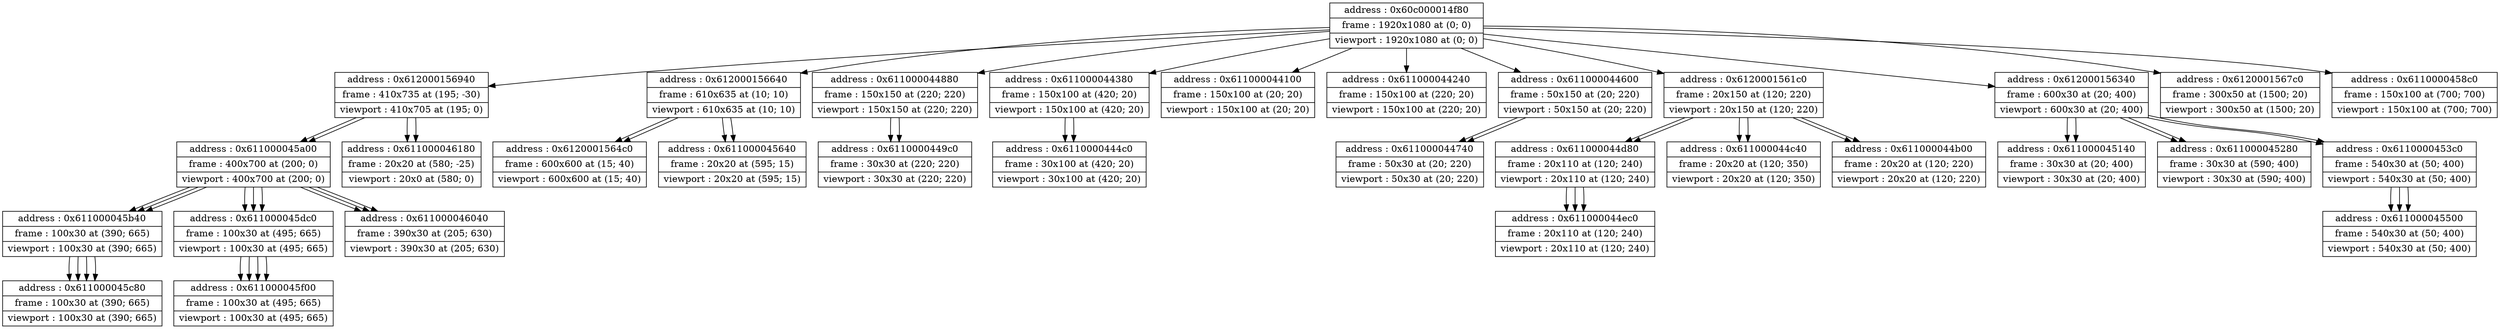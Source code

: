 digraph {
	node [shape=record]
	node0x612000156940 [label = "{address : 0x612000156940 |frame : 410x735 at (195; -30) |viewport : 410x705 at (195; 0)}"];

	 node0x612000156940 -> node0x611000045a00 [color=black];
	node0x611000045a00 [label = "{address : 0x611000045a00 |frame : 400x700 at (200; 0) |viewport : 400x700 at (200; 0)}"];

	 node0x611000045a00 -> node0x611000045b40 [color=black];
	node0x611000045b40 [label = "{address : 0x611000045b40 |frame : 100x30 at (390; 665) |viewport : 100x30 at (390; 665)}"];

	 node0x611000045b40 -> node0x611000045c80 [color=black];
	node0x611000045c80 [label = "{address : 0x611000045c80 |frame : 100x30 at (390; 665) |viewport : 100x30 at (390; 665)}"];

	 node0x611000045a00 -> node0x611000045dc0 [color=black];
	node0x611000045dc0 [label = "{address : 0x611000045dc0 |frame : 100x30 at (495; 665) |viewport : 100x30 at (495; 665)}"];

	 node0x611000045dc0 -> node0x611000045f00 [color=black];
	node0x611000045f00 [label = "{address : 0x611000045f00 |frame : 100x30 at (495; 665) |viewport : 100x30 at (495; 665)}"];

	 node0x611000045a00 -> node0x611000046040 [color=black];
	node0x611000046040 [label = "{address : 0x611000046040 |frame : 390x30 at (205; 630) |viewport : 390x30 at (205; 630)}"];

	 node0x612000156940 -> node0x611000046180 [color=black];
	node0x611000046180 [label = "{address : 0x611000046180 |frame : 20x20 at (580; -25) |viewport : 20x0 at (580; 0)}"];

	node0x611000046180 [label = "{address : 0x611000046180 |frame : 20x20 at (580; -25) |viewport : 20x0 at (580; 0)}"];

	node0x611000045a00 [label = "{address : 0x611000045a00 |frame : 400x700 at (200; 0) |viewport : 400x700 at (200; 0)}"];

	 node0x611000045a00 -> node0x611000045b40 [color=black];
	node0x611000045b40 [label = "{address : 0x611000045b40 |frame : 100x30 at (390; 665) |viewport : 100x30 at (390; 665)}"];

	 node0x611000045b40 -> node0x611000045c80 [color=black];
	node0x611000045c80 [label = "{address : 0x611000045c80 |frame : 100x30 at (390; 665) |viewport : 100x30 at (390; 665)}"];

	 node0x611000045a00 -> node0x611000045dc0 [color=black];
	node0x611000045dc0 [label = "{address : 0x611000045dc0 |frame : 100x30 at (495; 665) |viewport : 100x30 at (495; 665)}"];

	 node0x611000045dc0 -> node0x611000045f00 [color=black];
	node0x611000045f00 [label = "{address : 0x611000045f00 |frame : 100x30 at (495; 665) |viewport : 100x30 at (495; 665)}"];

	 node0x611000045a00 -> node0x611000046040 [color=black];
	node0x611000046040 [label = "{address : 0x611000046040 |frame : 390x30 at (205; 630) |viewport : 390x30 at (205; 630)}"];

	node0x611000044d80 [label = "{address : 0x611000044d80 |frame : 20x110 at (120; 240) |viewport : 20x110 at (120; 240)}"];

	 node0x611000044d80 -> node0x611000044ec0 [color=black];
	node0x611000044ec0 [label = "{address : 0x611000044ec0 |frame : 20x110 at (120; 240) |viewport : 20x110 at (120; 240)}"];

	node0x611000044ec0 [label = "{address : 0x611000044ec0 |frame : 20x110 at (120; 240) |viewport : 20x110 at (120; 240)}"];

	node0x611000044c40 [label = "{address : 0x611000044c40 |frame : 20x20 at (120; 350) |viewport : 20x20 at (120; 350)}"];

	node0x612000156640 [label = "{address : 0x612000156640 |frame : 610x635 at (10; 10) |viewport : 610x635 at (10; 10)}"];

	 node0x612000156640 -> node0x6120001564c0 [color=black];
	node0x6120001564c0 [label = "{address : 0x6120001564c0 |frame : 600x600 at (15; 40) |viewport : 600x600 at (15; 40)}"];

	 node0x612000156640 -> node0x611000045640 [color=black];
	node0x611000045640 [label = "{address : 0x611000045640 |frame : 20x20 at (595; 15) |viewport : 20x20 at (595; 15)}"];

	node0x611000044b00 [label = "{address : 0x611000044b00 |frame : 20x20 at (120; 220) |viewport : 20x20 at (120; 220)}"];

	node0x611000044880 [label = "{address : 0x611000044880 |frame : 150x150 at (220; 220) |viewport : 150x150 at (220; 220)}"];

	 node0x611000044880 -> node0x6110000449c0 [color=black];
	node0x6110000449c0 [label = "{address : 0x6110000449c0 |frame : 30x30 at (220; 220) |viewport : 30x30 at (220; 220)}"];

	node0x6110000449c0 [label = "{address : 0x6110000449c0 |frame : 30x30 at (220; 220) |viewport : 30x30 at (220; 220)}"];

	node0x611000044740 [label = "{address : 0x611000044740 |frame : 50x30 at (20; 220) |viewport : 50x30 at (20; 220)}"];

	node0x611000044380 [label = "{address : 0x611000044380 |frame : 150x100 at (420; 20) |viewport : 150x100 at (420; 20)}"];

	 node0x611000044380 -> node0x6110000444c0 [color=black];
	node0x6110000444c0 [label = "{address : 0x6110000444c0 |frame : 30x100 at (420; 20) |viewport : 30x100 at (420; 20)}"];

	node0x6110000444c0 [label = "{address : 0x6110000444c0 |frame : 30x100 at (420; 20) |viewport : 30x100 at (420; 20)}"];

	node0x60c000014f80 [label = "{address : 0x60c000014f80 |frame : 1920x1080 at (0; 0) |viewport : 1920x1080 at (0; 0)}"];

	 node0x60c000014f80 -> node0x611000044100 [color=black];
	node0x611000044100 [label = "{address : 0x611000044100 |frame : 150x100 at (20; 20) |viewport : 150x100 at (20; 20)}"];

	 node0x60c000014f80 -> node0x611000044240 [color=black];
	node0x611000044240 [label = "{address : 0x611000044240 |frame : 150x100 at (220; 20) |viewport : 150x100 at (220; 20)}"];

	 node0x60c000014f80 -> node0x611000044380 [color=black];
	node0x611000044380 [label = "{address : 0x611000044380 |frame : 150x100 at (420; 20) |viewport : 150x100 at (420; 20)}"];

	 node0x611000044380 -> node0x6110000444c0 [color=black];
	node0x6110000444c0 [label = "{address : 0x6110000444c0 |frame : 30x100 at (420; 20) |viewport : 30x100 at (420; 20)}"];

	 node0x60c000014f80 -> node0x611000044600 [color=black];
	node0x611000044600 [label = "{address : 0x611000044600 |frame : 50x150 at (20; 220) |viewport : 50x150 at (20; 220)}"];

	 node0x611000044600 -> node0x611000044740 [color=black];
	node0x611000044740 [label = "{address : 0x611000044740 |frame : 50x30 at (20; 220) |viewport : 50x30 at (20; 220)}"];

	 node0x60c000014f80 -> node0x611000044880 [color=black];
	node0x611000044880 [label = "{address : 0x611000044880 |frame : 150x150 at (220; 220) |viewport : 150x150 at (220; 220)}"];

	 node0x611000044880 -> node0x6110000449c0 [color=black];
	node0x6110000449c0 [label = "{address : 0x6110000449c0 |frame : 30x30 at (220; 220) |viewport : 30x30 at (220; 220)}"];

	 node0x60c000014f80 -> node0x6120001561c0 [color=black];
	node0x6120001561c0 [label = "{address : 0x6120001561c0 |frame : 20x150 at (120; 220) |viewport : 20x150 at (120; 220)}"];

	 node0x6120001561c0 -> node0x611000044b00 [color=black];
	node0x611000044b00 [label = "{address : 0x611000044b00 |frame : 20x20 at (120; 220) |viewport : 20x20 at (120; 220)}"];

	 node0x6120001561c0 -> node0x611000044c40 [color=black];
	node0x611000044c40 [label = "{address : 0x611000044c40 |frame : 20x20 at (120; 350) |viewport : 20x20 at (120; 350)}"];

	 node0x6120001561c0 -> node0x611000044d80 [color=black];
	node0x611000044d80 [label = "{address : 0x611000044d80 |frame : 20x110 at (120; 240) |viewport : 20x110 at (120; 240)}"];

	 node0x611000044d80 -> node0x611000044ec0 [color=black];
	node0x611000044ec0 [label = "{address : 0x611000044ec0 |frame : 20x110 at (120; 240) |viewport : 20x110 at (120; 240)}"];

	 node0x60c000014f80 -> node0x612000156340 [color=black];
	node0x612000156340 [label = "{address : 0x612000156340 |frame : 600x30 at (20; 400) |viewport : 600x30 at (20; 400)}"];

	 node0x612000156340 -> node0x611000045140 [color=black];
	node0x611000045140 [label = "{address : 0x611000045140 |frame : 30x30 at (20; 400) |viewport : 30x30 at (20; 400)}"];

	 node0x612000156340 -> node0x611000045280 [color=black];
	node0x611000045280 [label = "{address : 0x611000045280 |frame : 30x30 at (590; 400) |viewport : 30x30 at (590; 400)}"];

	 node0x612000156340 -> node0x6110000453c0 [color=black];
	node0x6110000453c0 [label = "{address : 0x6110000453c0 |frame : 540x30 at (50; 400) |viewport : 540x30 at (50; 400)}"];

	 node0x6110000453c0 -> node0x611000045500 [color=black];
	node0x611000045500 [label = "{address : 0x611000045500 |frame : 540x30 at (50; 400) |viewport : 540x30 at (50; 400)}"];

	 node0x60c000014f80 -> node0x612000156640 [color=black];
	node0x612000156640 [label = "{address : 0x612000156640 |frame : 610x635 at (10; 10) |viewport : 610x635 at (10; 10)}"];

	 node0x612000156640 -> node0x6120001564c0 [color=black];
	node0x6120001564c0 [label = "{address : 0x6120001564c0 |frame : 600x600 at (15; 40) |viewport : 600x600 at (15; 40)}"];

	 node0x612000156640 -> node0x611000045640 [color=black];
	node0x611000045640 [label = "{address : 0x611000045640 |frame : 20x20 at (595; 15) |viewport : 20x20 at (595; 15)}"];

	 node0x60c000014f80 -> node0x6120001567c0 [color=black];
	node0x6120001567c0 [label = "{address : 0x6120001567c0 |frame : 300x50 at (1500; 20) |viewport : 300x50 at (1500; 20)}"];

	 node0x60c000014f80 -> node0x6110000458c0 [color=black];
	node0x6110000458c0 [label = "{address : 0x6110000458c0 |frame : 150x100 at (700; 700) |viewport : 150x100 at (700; 700)}"];

	 node0x60c000014f80 -> node0x612000156940 [color=black];
	node0x612000156940 [label = "{address : 0x612000156940 |frame : 410x735 at (195; -30) |viewport : 410x705 at (195; 0)}"];

	 node0x612000156940 -> node0x611000045a00 [color=black];
	node0x611000045a00 [label = "{address : 0x611000045a00 |frame : 400x700 at (200; 0) |viewport : 400x700 at (200; 0)}"];

	 node0x611000045a00 -> node0x611000045b40 [color=black];
	node0x611000045b40 [label = "{address : 0x611000045b40 |frame : 100x30 at (390; 665) |viewport : 100x30 at (390; 665)}"];

	 node0x611000045b40 -> node0x611000045c80 [color=black];
	node0x611000045c80 [label = "{address : 0x611000045c80 |frame : 100x30 at (390; 665) |viewport : 100x30 at (390; 665)}"];

	 node0x611000045a00 -> node0x611000045dc0 [color=black];
	node0x611000045dc0 [label = "{address : 0x611000045dc0 |frame : 100x30 at (495; 665) |viewport : 100x30 at (495; 665)}"];

	 node0x611000045dc0 -> node0x611000045f00 [color=black];
	node0x611000045f00 [label = "{address : 0x611000045f00 |frame : 100x30 at (495; 665) |viewport : 100x30 at (495; 665)}"];

	 node0x611000045a00 -> node0x611000046040 [color=black];
	node0x611000046040 [label = "{address : 0x611000046040 |frame : 390x30 at (205; 630) |viewport : 390x30 at (205; 630)}"];

	 node0x612000156940 -> node0x611000046180 [color=black];
	node0x611000046180 [label = "{address : 0x611000046180 |frame : 20x20 at (580; -25) |viewport : 20x0 at (580; 0)}"];

	node0x611000044240 [label = "{address : 0x611000044240 |frame : 150x100 at (220; 20) |viewport : 150x100 at (220; 20)}"];

	node0x611000044100 [label = "{address : 0x611000044100 |frame : 150x100 at (20; 20) |viewport : 150x100 at (20; 20)}"];

	node0x6120001561c0 [label = "{address : 0x6120001561c0 |frame : 20x150 at (120; 220) |viewport : 20x150 at (120; 220)}"];

	 node0x6120001561c0 -> node0x611000044b00 [color=black];
	node0x611000044b00 [label = "{address : 0x611000044b00 |frame : 20x20 at (120; 220) |viewport : 20x20 at (120; 220)}"];

	 node0x6120001561c0 -> node0x611000044c40 [color=black];
	node0x611000044c40 [label = "{address : 0x611000044c40 |frame : 20x20 at (120; 350) |viewport : 20x20 at (120; 350)}"];

	 node0x6120001561c0 -> node0x611000044d80 [color=black];
	node0x611000044d80 [label = "{address : 0x611000044d80 |frame : 20x110 at (120; 240) |viewport : 20x110 at (120; 240)}"];

	 node0x611000044d80 -> node0x611000044ec0 [color=black];
	node0x611000044ec0 [label = "{address : 0x611000044ec0 |frame : 20x110 at (120; 240) |viewport : 20x110 at (120; 240)}"];

	node0x6120001564c0 [label = "{address : 0x6120001564c0 |frame : 600x600 at (15; 40) |viewport : 600x600 at (15; 40)}"];

	node0x611000045640 [label = "{address : 0x611000045640 |frame : 20x20 at (595; 15) |viewport : 20x20 at (595; 15)}"];

	node0x611000045140 [label = "{address : 0x611000045140 |frame : 30x30 at (20; 400) |viewport : 30x30 at (20; 400)}"];

	node0x611000045280 [label = "{address : 0x611000045280 |frame : 30x30 at (590; 400) |viewport : 30x30 at (590; 400)}"];

	node0x611000045500 [label = "{address : 0x611000045500 |frame : 540x30 at (50; 400) |viewport : 540x30 at (50; 400)}"];

	node0x6120001567c0 [label = "{address : 0x6120001567c0 |frame : 300x50 at (1500; 20) |viewport : 300x50 at (1500; 20)}"];

	node0x6110000453c0 [label = "{address : 0x6110000453c0 |frame : 540x30 at (50; 400) |viewport : 540x30 at (50; 400)}"];

	 node0x6110000453c0 -> node0x611000045500 [color=black];
	node0x611000045500 [label = "{address : 0x611000045500 |frame : 540x30 at (50; 400) |viewport : 540x30 at (50; 400)}"];

	node0x611000044600 [label = "{address : 0x611000044600 |frame : 50x150 at (20; 220) |viewport : 50x150 at (20; 220)}"];

	 node0x611000044600 -> node0x611000044740 [color=black];
	node0x611000044740 [label = "{address : 0x611000044740 |frame : 50x30 at (20; 220) |viewport : 50x30 at (20; 220)}"];

	node0x612000156340 [label = "{address : 0x612000156340 |frame : 600x30 at (20; 400) |viewport : 600x30 at (20; 400)}"];

	 node0x612000156340 -> node0x611000045140 [color=black];
	node0x611000045140 [label = "{address : 0x611000045140 |frame : 30x30 at (20; 400) |viewport : 30x30 at (20; 400)}"];

	 node0x612000156340 -> node0x611000045280 [color=black];
	node0x611000045280 [label = "{address : 0x611000045280 |frame : 30x30 at (590; 400) |viewport : 30x30 at (590; 400)}"];

	 node0x612000156340 -> node0x6110000453c0 [color=black];
	node0x6110000453c0 [label = "{address : 0x6110000453c0 |frame : 540x30 at (50; 400) |viewport : 540x30 at (50; 400)}"];

	 node0x6110000453c0 -> node0x611000045500 [color=black];
	node0x611000045500 [label = "{address : 0x611000045500 |frame : 540x30 at (50; 400) |viewport : 540x30 at (50; 400)}"];

	node0x611000045f00 [label = "{address : 0x611000045f00 |frame : 100x30 at (495; 665) |viewport : 100x30 at (495; 665)}"];

	node0x6110000458c0 [label = "{address : 0x6110000458c0 |frame : 150x100 at (700; 700) |viewport : 150x100 at (700; 700)}"];

	node0x611000045c80 [label = "{address : 0x611000045c80 |frame : 100x30 at (390; 665) |viewport : 100x30 at (390; 665)}"];

	node0x611000045b40 [label = "{address : 0x611000045b40 |frame : 100x30 at (390; 665) |viewport : 100x30 at (390; 665)}"];

	 node0x611000045b40 -> node0x611000045c80 [color=black];
	node0x611000045c80 [label = "{address : 0x611000045c80 |frame : 100x30 at (390; 665) |viewport : 100x30 at (390; 665)}"];

	node0x611000045dc0 [label = "{address : 0x611000045dc0 |frame : 100x30 at (495; 665) |viewport : 100x30 at (495; 665)}"];

	 node0x611000045dc0 -> node0x611000045f00 [color=black];
	node0x611000045f00 [label = "{address : 0x611000045f00 |frame : 100x30 at (495; 665) |viewport : 100x30 at (495; 665)}"];

	node0x611000046040 [label = "{address : 0x611000046040 |frame : 390x30 at (205; 630) |viewport : 390x30 at (205; 630)}"];

}
